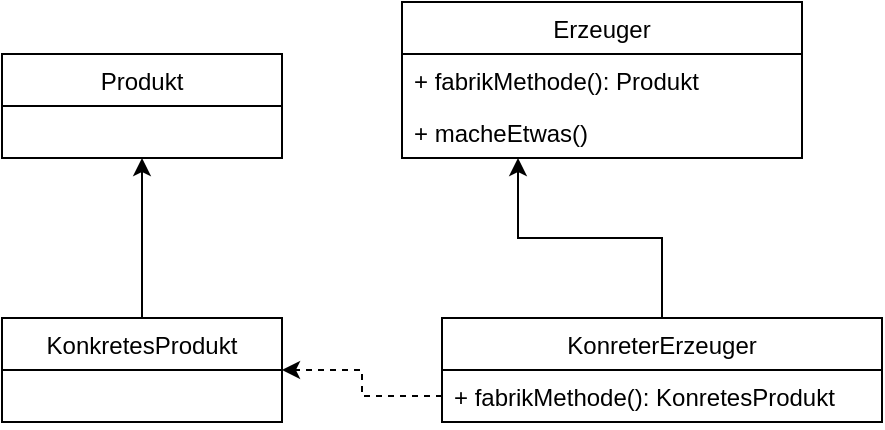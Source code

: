 <mxfile version="16.5.6" type="device"><diagram id="qsQcLuPPy06NWPpDVMiC" name="Page-1"><mxGraphModel dx="1422" dy="705" grid="1" gridSize="10" guides="1" tooltips="1" connect="1" arrows="1" fold="1" page="1" pageScale="1" pageWidth="827" pageHeight="1169" background="#ffffff" math="0" shadow="0"><root><mxCell id="0"/><mxCell id="1" parent="0"/><mxCell id="S6J9uyjK00NqEoWolPYo-10" value="" style="edgeStyle=orthogonalEdgeStyle;rounded=0;orthogonalLoop=1;jettySize=auto;html=1;" edge="1" parent="1" source="S6J9uyjK00NqEoWolPYo-5" target="S6J9uyjK00NqEoWolPYo-9"><mxGeometry relative="1" as="geometry"/></mxCell><mxCell id="S6J9uyjK00NqEoWolPYo-5" value="KonkretesProdukt" style="swimlane;fontStyle=0;childLayout=stackLayout;horizontal=1;startSize=26;fillColor=none;horizontalStack=0;resizeParent=1;resizeParentMax=0;resizeLast=0;collapsible=1;marginBottom=0;" vertex="1" parent="1"><mxGeometry x="160" y="360" width="140" height="52" as="geometry"/></mxCell><mxCell id="S6J9uyjK00NqEoWolPYo-9" value="Produkt" style="swimlane;fontStyle=0;childLayout=stackLayout;horizontal=1;startSize=26;fillColor=none;horizontalStack=0;resizeParent=1;resizeParentMax=0;resizeLast=0;collapsible=1;marginBottom=0;" vertex="1" parent="1"><mxGeometry x="160" y="228" width="140" height="52" as="geometry"/></mxCell><mxCell id="S6J9uyjK00NqEoWolPYo-23" value="" style="edgeStyle=orthogonalEdgeStyle;rounded=0;orthogonalLoop=1;jettySize=auto;html=1;endArrow=classic;endFill=1;entryX=0.29;entryY=1;entryDx=0;entryDy=0;entryPerimeter=0;" edge="1" parent="1" source="S6J9uyjK00NqEoWolPYo-14" target="S6J9uyjK00NqEoWolPYo-20"><mxGeometry relative="1" as="geometry"><mxPoint x="460" y="290" as="targetPoint"/></mxGeometry></mxCell><mxCell id="S6J9uyjK00NqEoWolPYo-14" value="KonreterErzeuger" style="swimlane;fontStyle=0;childLayout=stackLayout;horizontal=1;startSize=26;fillColor=none;horizontalStack=0;resizeParent=1;resizeParentMax=0;resizeLast=0;collapsible=1;marginBottom=0;" vertex="1" parent="1"><mxGeometry x="380" y="360" width="220" height="52" as="geometry"/></mxCell><mxCell id="S6J9uyjK00NqEoWolPYo-15" value="+ fabrikMethode(): KonretesProdukt" style="text;strokeColor=none;fillColor=none;align=left;verticalAlign=top;spacingLeft=4;spacingRight=4;overflow=hidden;rotatable=0;points=[[0,0.5],[1,0.5]];portConstraint=eastwest;" vertex="1" parent="S6J9uyjK00NqEoWolPYo-14"><mxGeometry y="26" width="220" height="26" as="geometry"/></mxCell><mxCell id="S6J9uyjK00NqEoWolPYo-18" value="Erzeuger" style="swimlane;fontStyle=0;childLayout=stackLayout;horizontal=1;startSize=26;fillColor=none;horizontalStack=0;resizeParent=1;resizeParentMax=0;resizeLast=0;collapsible=1;marginBottom=0;" vertex="1" parent="1"><mxGeometry x="360" y="202" width="200" height="78" as="geometry"/></mxCell><mxCell id="S6J9uyjK00NqEoWolPYo-19" value="+ fabrikMethode(): Produkt" style="text;strokeColor=none;fillColor=none;align=left;verticalAlign=top;spacingLeft=4;spacingRight=4;overflow=hidden;rotatable=0;points=[[0,0.5],[1,0.5]];portConstraint=eastwest;" vertex="1" parent="S6J9uyjK00NqEoWolPYo-18"><mxGeometry y="26" width="200" height="26" as="geometry"/></mxCell><mxCell id="S6J9uyjK00NqEoWolPYo-20" value="+ macheEtwas()" style="text;strokeColor=none;fillColor=none;align=left;verticalAlign=top;spacingLeft=4;spacingRight=4;overflow=hidden;rotatable=0;points=[[0,0.5],[1,0.5]];portConstraint=eastwest;" vertex="1" parent="S6J9uyjK00NqEoWolPYo-18"><mxGeometry y="52" width="200" height="26" as="geometry"/></mxCell><mxCell id="S6J9uyjK00NqEoWolPYo-22" style="edgeStyle=orthogonalEdgeStyle;rounded=0;orthogonalLoop=1;jettySize=auto;html=1;entryX=1;entryY=0.5;entryDx=0;entryDy=0;dashed=1;endArrow=classic;endFill=1;" edge="1" parent="1" source="S6J9uyjK00NqEoWolPYo-15" target="S6J9uyjK00NqEoWolPYo-5"><mxGeometry relative="1" as="geometry"/></mxCell></root></mxGraphModel></diagram></mxfile>